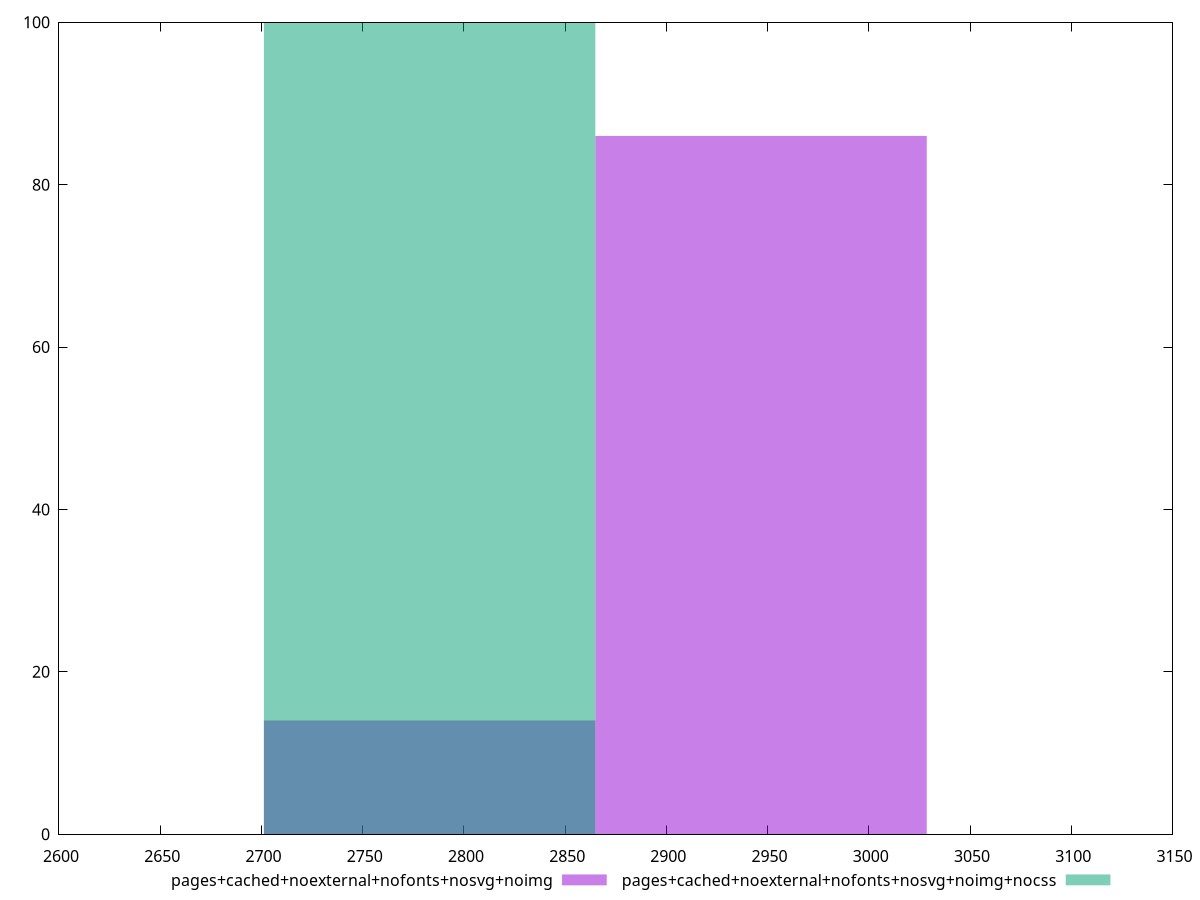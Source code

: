 reset
set terminal svg size 640, 500 enhanced background rgb 'white'
set output "report_00007_2020-12-11T15:55:29.892Z/largest-contentful-paint/comparison/histogram/11_vs_12.svg"

$pagesCachedNoexternalNofontsNosvgNoimg <<EOF
2783.0621703016272 14
2946.7717097311347 86
EOF

$pagesCachedNoexternalNofontsNosvgNoimgNocss <<EOF
2783.0621703016272 100
EOF

set key outside below
set boxwidth 163.7095394295075
set yrange [0:100]
set style fill transparent solid 0.5 noborder

plot \
  $pagesCachedNoexternalNofontsNosvgNoimg title "pages+cached+noexternal+nofonts+nosvg+noimg" with boxes, \
  $pagesCachedNoexternalNofontsNosvgNoimgNocss title "pages+cached+noexternal+nofonts+nosvg+noimg+nocss" with boxes, \


reset